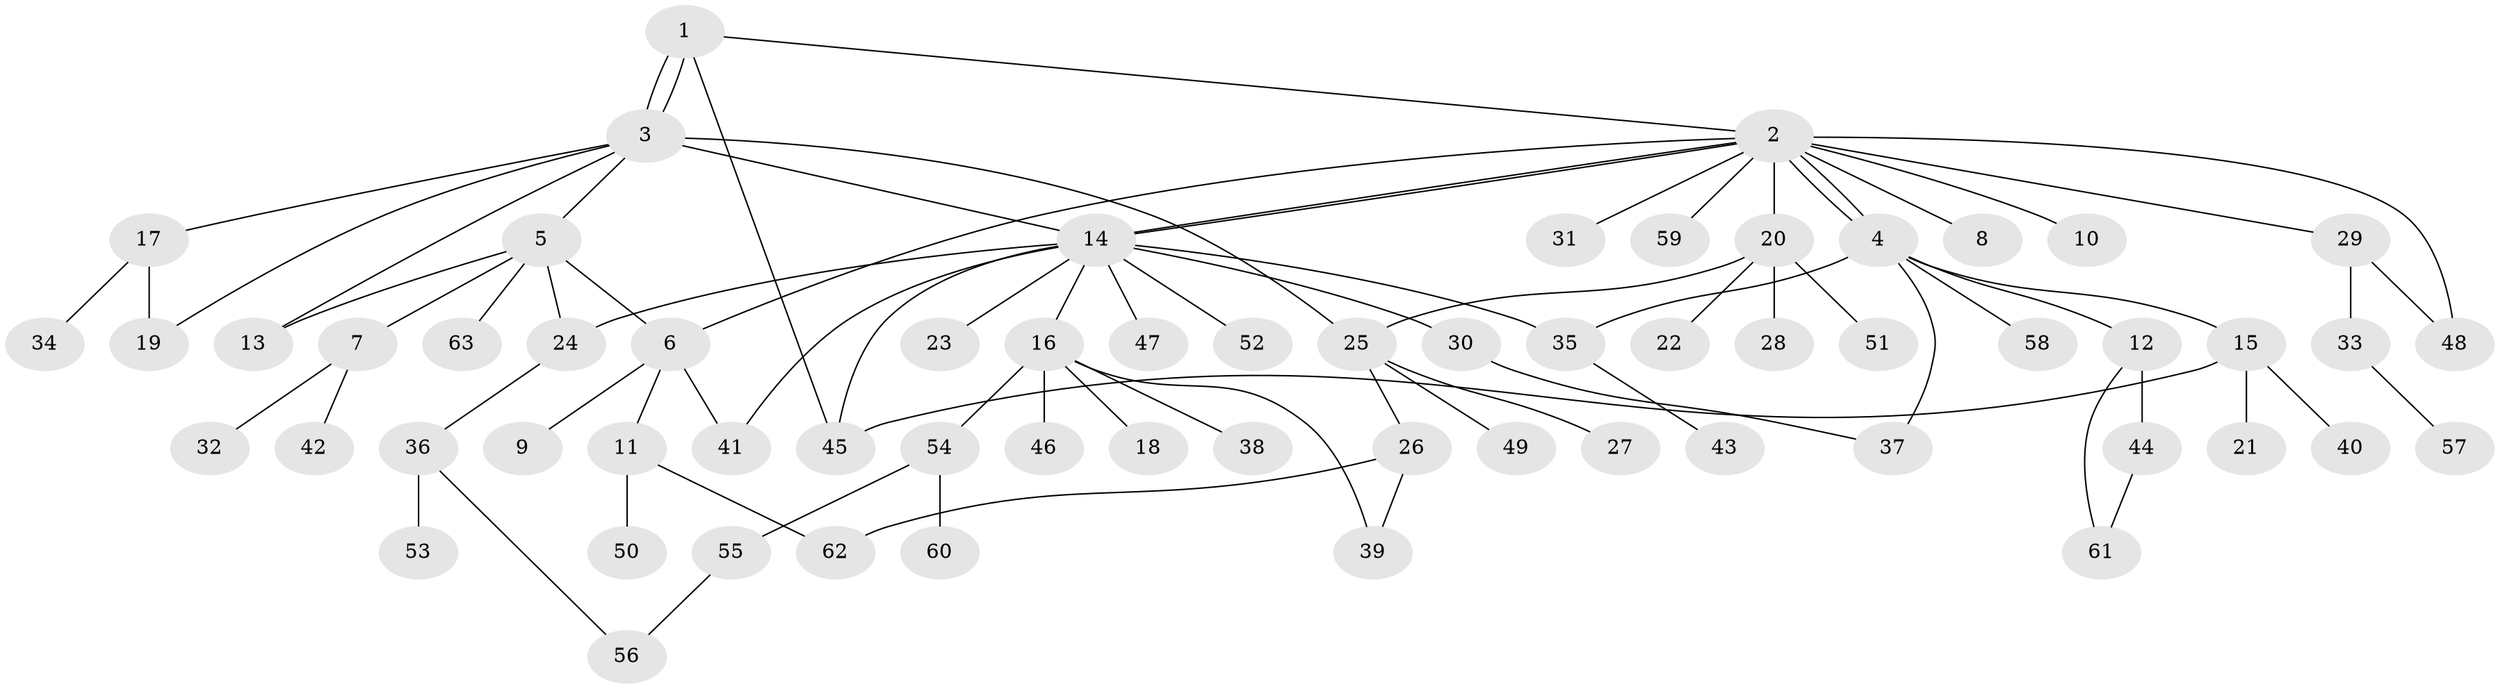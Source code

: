 // coarse degree distribution, {5: 0.06666666666666667, 11: 0.044444444444444446, 7: 0.06666666666666667, 3: 0.1111111111111111, 1: 0.5111111111111111, 2: 0.17777777777777778, 8: 0.022222222222222223}
// Generated by graph-tools (version 1.1) at 2025/51/02/27/25 19:51:55]
// undirected, 63 vertices, 81 edges
graph export_dot {
graph [start="1"]
  node [color=gray90,style=filled];
  1;
  2;
  3;
  4;
  5;
  6;
  7;
  8;
  9;
  10;
  11;
  12;
  13;
  14;
  15;
  16;
  17;
  18;
  19;
  20;
  21;
  22;
  23;
  24;
  25;
  26;
  27;
  28;
  29;
  30;
  31;
  32;
  33;
  34;
  35;
  36;
  37;
  38;
  39;
  40;
  41;
  42;
  43;
  44;
  45;
  46;
  47;
  48;
  49;
  50;
  51;
  52;
  53;
  54;
  55;
  56;
  57;
  58;
  59;
  60;
  61;
  62;
  63;
  1 -- 2;
  1 -- 3;
  1 -- 3;
  1 -- 45;
  2 -- 4;
  2 -- 4;
  2 -- 6;
  2 -- 8;
  2 -- 10;
  2 -- 14;
  2 -- 14;
  2 -- 20;
  2 -- 29;
  2 -- 31;
  2 -- 48;
  2 -- 59;
  3 -- 5;
  3 -- 13;
  3 -- 14;
  3 -- 17;
  3 -- 19;
  3 -- 25;
  4 -- 12;
  4 -- 15;
  4 -- 35;
  4 -- 37;
  4 -- 58;
  5 -- 6;
  5 -- 7;
  5 -- 13;
  5 -- 24;
  5 -- 63;
  6 -- 9;
  6 -- 11;
  6 -- 41;
  7 -- 32;
  7 -- 42;
  11 -- 50;
  11 -- 62;
  12 -- 44;
  12 -- 61;
  14 -- 16;
  14 -- 23;
  14 -- 24;
  14 -- 30;
  14 -- 35;
  14 -- 41;
  14 -- 45;
  14 -- 47;
  14 -- 52;
  15 -- 21;
  15 -- 40;
  15 -- 45;
  16 -- 18;
  16 -- 38;
  16 -- 39;
  16 -- 46;
  16 -- 54;
  17 -- 19;
  17 -- 34;
  20 -- 22;
  20 -- 25;
  20 -- 28;
  20 -- 51;
  24 -- 36;
  25 -- 26;
  25 -- 27;
  25 -- 49;
  26 -- 39;
  26 -- 62;
  29 -- 33;
  29 -- 48;
  30 -- 37;
  33 -- 57;
  35 -- 43;
  36 -- 53;
  36 -- 56;
  44 -- 61;
  54 -- 55;
  54 -- 60;
  55 -- 56;
}
